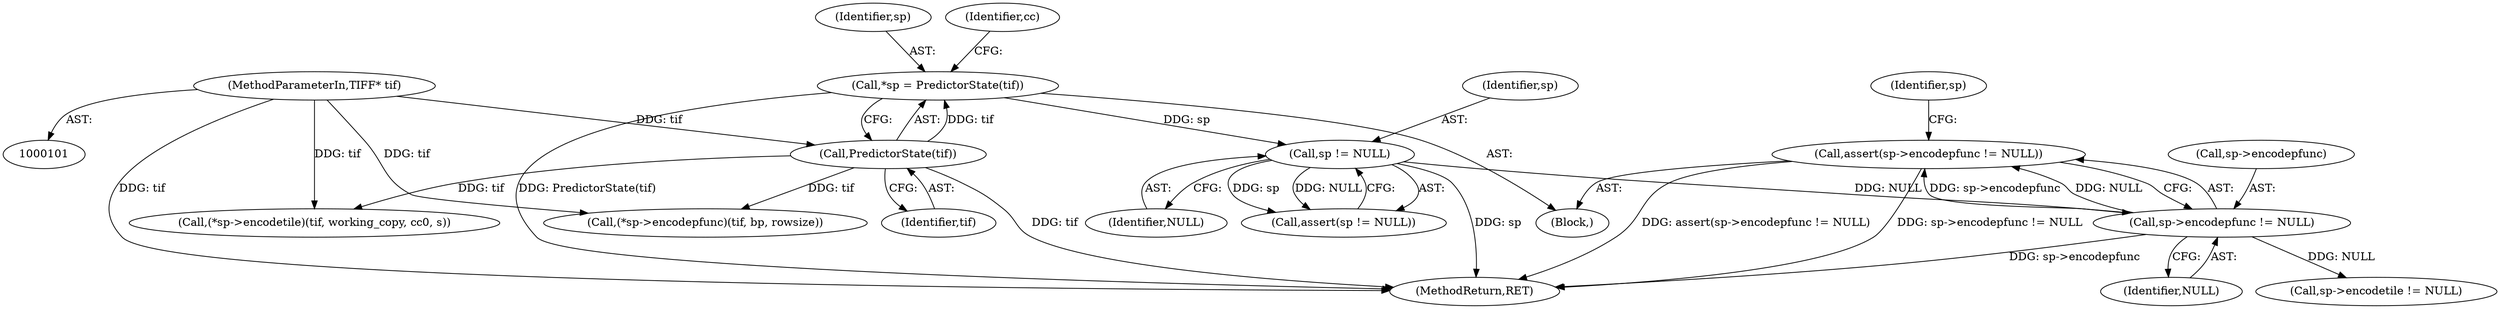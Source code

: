 digraph "0_libtiff_3ca657a8793dd011bf869695d72ad31c779c3cc1_2@API" {
"1000128" [label="(Call,assert(sp->encodepfunc != NULL))"];
"1000129" [label="(Call,sp->encodepfunc != NULL)"];
"1000125" [label="(Call,sp != NULL)"];
"1000112" [label="(Call,*sp = PredictorState(tif))"];
"1000114" [label="(Call,PredictorState(tif))"];
"1000102" [label="(MethodParameterIn,TIFF* tif)"];
"1000126" [label="(Identifier,sp)"];
"1000128" [label="(Call,assert(sp->encodepfunc != NULL))"];
"1000130" [label="(Call,sp->encodepfunc)"];
"1000137" [label="(Identifier,sp)"];
"1000113" [label="(Identifier,sp)"];
"1000119" [label="(Identifier,cc)"];
"1000135" [label="(Call,sp->encodetile != NULL)"];
"1000124" [label="(Call,assert(sp != NULL))"];
"1000129" [label="(Call,sp->encodepfunc != NULL)"];
"1000133" [label="(Identifier,NULL)"];
"1000125" [label="(Call,sp != NULL)"];
"1000127" [label="(Identifier,NULL)"];
"1000187" [label="(Call,(*sp->encodepfunc)(tif, bp, rowsize))"];
"1000112" [label="(Call,*sp = PredictorState(tif))"];
"1000106" [label="(Block,)"];
"1000102" [label="(MethodParameterIn,TIFF* tif)"];
"1000115" [label="(Identifier,tif)"];
"1000114" [label="(Call,PredictorState(tif))"];
"1000208" [label="(MethodReturn,RET)"];
"1000199" [label="(Call,(*sp->encodetile)(tif, working_copy, cc0, s))"];
"1000128" -> "1000106"  [label="AST: "];
"1000128" -> "1000129"  [label="CFG: "];
"1000129" -> "1000128"  [label="AST: "];
"1000137" -> "1000128"  [label="CFG: "];
"1000128" -> "1000208"  [label="DDG: assert(sp->encodepfunc != NULL)"];
"1000128" -> "1000208"  [label="DDG: sp->encodepfunc != NULL"];
"1000129" -> "1000128"  [label="DDG: sp->encodepfunc"];
"1000129" -> "1000128"  [label="DDG: NULL"];
"1000129" -> "1000133"  [label="CFG: "];
"1000130" -> "1000129"  [label="AST: "];
"1000133" -> "1000129"  [label="AST: "];
"1000129" -> "1000208"  [label="DDG: sp->encodepfunc"];
"1000125" -> "1000129"  [label="DDG: NULL"];
"1000129" -> "1000135"  [label="DDG: NULL"];
"1000125" -> "1000124"  [label="AST: "];
"1000125" -> "1000127"  [label="CFG: "];
"1000126" -> "1000125"  [label="AST: "];
"1000127" -> "1000125"  [label="AST: "];
"1000124" -> "1000125"  [label="CFG: "];
"1000125" -> "1000208"  [label="DDG: sp"];
"1000125" -> "1000124"  [label="DDG: sp"];
"1000125" -> "1000124"  [label="DDG: NULL"];
"1000112" -> "1000125"  [label="DDG: sp"];
"1000112" -> "1000106"  [label="AST: "];
"1000112" -> "1000114"  [label="CFG: "];
"1000113" -> "1000112"  [label="AST: "];
"1000114" -> "1000112"  [label="AST: "];
"1000119" -> "1000112"  [label="CFG: "];
"1000112" -> "1000208"  [label="DDG: PredictorState(tif)"];
"1000114" -> "1000112"  [label="DDG: tif"];
"1000114" -> "1000115"  [label="CFG: "];
"1000115" -> "1000114"  [label="AST: "];
"1000114" -> "1000208"  [label="DDG: tif"];
"1000102" -> "1000114"  [label="DDG: tif"];
"1000114" -> "1000187"  [label="DDG: tif"];
"1000114" -> "1000199"  [label="DDG: tif"];
"1000102" -> "1000101"  [label="AST: "];
"1000102" -> "1000208"  [label="DDG: tif"];
"1000102" -> "1000187"  [label="DDG: tif"];
"1000102" -> "1000199"  [label="DDG: tif"];
}
